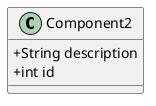@startuml
skinparam classAttributeIconSize 0
class Component2 {
    + String description
    + int id
}
@enduml


